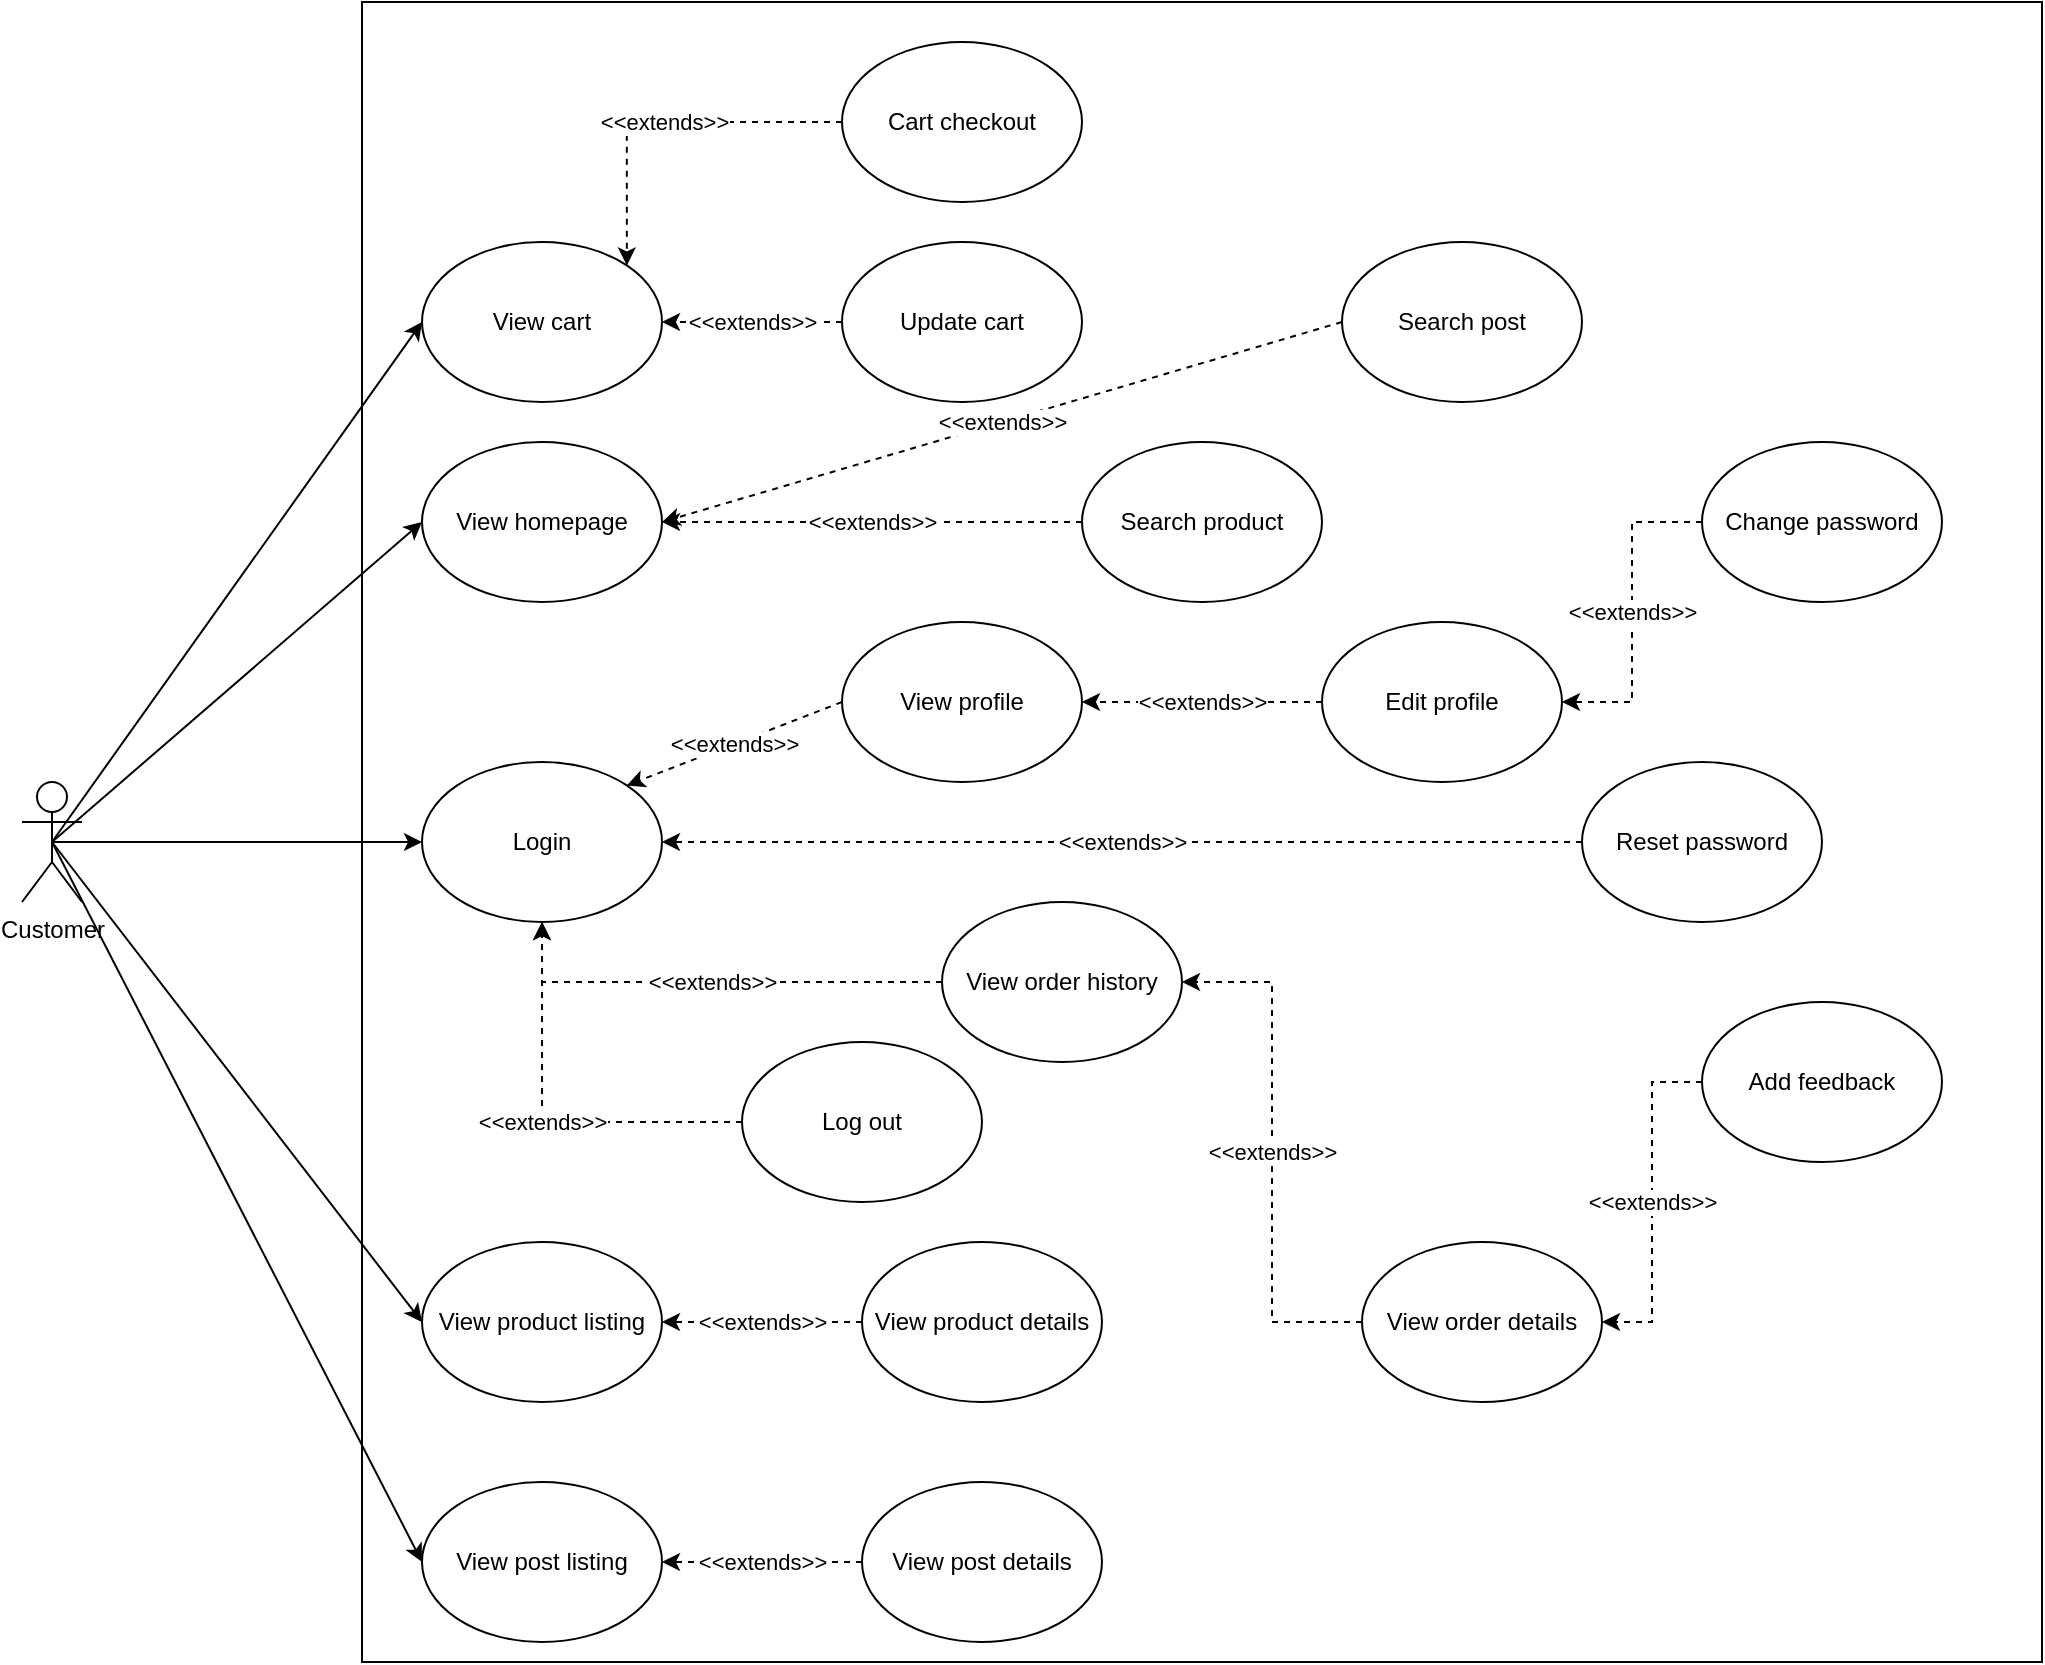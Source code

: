 <mxfile version="24.6.4" type="device">
  <diagram name="Page-1" id="A5c_ihRoQAysM6Tl_-E1">
    <mxGraphModel dx="1426" dy="763" grid="1" gridSize="10" guides="1" tooltips="1" connect="1" arrows="1" fold="1" page="1" pageScale="1" pageWidth="850" pageHeight="1100" math="0" shadow="0">
      <root>
        <mxCell id="0" />
        <mxCell id="1" parent="0" />
        <mxCell id="xiY2fmLyJnHz2PUhMzxY-1" value="" style="rounded=0;whiteSpace=wrap;html=1;" parent="1" vertex="1">
          <mxGeometry x="200" y="190" width="840" height="830" as="geometry" />
        </mxCell>
        <mxCell id="xiY2fmLyJnHz2PUhMzxY-2" style="edgeStyle=none;rounded=0;orthogonalLoop=1;jettySize=auto;html=1;exitX=0.5;exitY=0.5;exitDx=0;exitDy=0;exitPerimeter=0;entryX=0;entryY=0.5;entryDx=0;entryDy=0;" parent="1" source="xiY2fmLyJnHz2PUhMzxY-10" target="xiY2fmLyJnHz2PUhMzxY-17" edge="1">
          <mxGeometry relative="1" as="geometry" />
        </mxCell>
        <mxCell id="xiY2fmLyJnHz2PUhMzxY-3" value="&amp;lt;&amp;lt;extends&amp;gt;&amp;gt;" style="edgeStyle=none;rounded=0;orthogonalLoop=1;jettySize=auto;html=1;exitX=0;exitY=0.5;exitDx=0;exitDy=0;entryX=1;entryY=0;entryDx=0;entryDy=0;dashed=1;" parent="1" source="xiY2fmLyJnHz2PUhMzxY-39" target="xiY2fmLyJnHz2PUhMzxY-21" edge="1">
          <mxGeometry relative="1" as="geometry" />
        </mxCell>
        <mxCell id="xiY2fmLyJnHz2PUhMzxY-4" style="edgeStyle=none;rounded=0;orthogonalLoop=1;jettySize=auto;html=1;exitX=0.5;exitY=0.5;exitDx=0;exitDy=0;exitPerimeter=0;entryX=0;entryY=0.5;entryDx=0;entryDy=0;" parent="1" source="xiY2fmLyJnHz2PUhMzxY-10" target="xiY2fmLyJnHz2PUhMzxY-21" edge="1">
          <mxGeometry relative="1" as="geometry" />
        </mxCell>
        <mxCell id="xiY2fmLyJnHz2PUhMzxY-5" style="edgeStyle=none;rounded=0;orthogonalLoop=1;jettySize=auto;html=1;exitX=0.5;exitY=0.5;exitDx=0;exitDy=0;exitPerimeter=0;entryX=0;entryY=0.5;entryDx=0;entryDy=0;" parent="1" source="xiY2fmLyJnHz2PUhMzxY-10" target="xiY2fmLyJnHz2PUhMzxY-13" edge="1">
          <mxGeometry relative="1" as="geometry" />
        </mxCell>
        <mxCell id="xiY2fmLyJnHz2PUhMzxY-6" style="edgeStyle=none;rounded=0;orthogonalLoop=1;jettySize=auto;html=1;exitX=0.5;exitY=0.5;exitDx=0;exitDy=0;exitPerimeter=0;entryX=0;entryY=0.5;entryDx=0;entryDy=0;" parent="1" source="xiY2fmLyJnHz2PUhMzxY-10" target="xiY2fmLyJnHz2PUhMzxY-12" edge="1">
          <mxGeometry relative="1" as="geometry" />
        </mxCell>
        <mxCell id="xiY2fmLyJnHz2PUhMzxY-7" style="edgeStyle=none;rounded=0;orthogonalLoop=1;jettySize=auto;html=1;exitX=0.5;exitY=0.5;exitDx=0;exitDy=0;exitPerimeter=0;entryX=0;entryY=0.5;entryDx=0;entryDy=0;" parent="1" source="xiY2fmLyJnHz2PUhMzxY-10" target="xiY2fmLyJnHz2PUhMzxY-15" edge="1">
          <mxGeometry relative="1" as="geometry" />
        </mxCell>
        <mxCell id="xiY2fmLyJnHz2PUhMzxY-8" value="&amp;lt;&amp;lt;extends&amp;gt;&amp;gt;" style="edgeStyle=orthogonalEdgeStyle;rounded=0;orthogonalLoop=1;jettySize=auto;html=1;exitX=0;exitY=0.5;exitDx=0;exitDy=0;entryX=0.5;entryY=1;entryDx=0;entryDy=0;dashed=1;" parent="1" source="xiY2fmLyJnHz2PUhMzxY-19" target="xiY2fmLyJnHz2PUhMzxY-21" edge="1">
          <mxGeometry relative="1" as="geometry" />
        </mxCell>
        <mxCell id="xiY2fmLyJnHz2PUhMzxY-9" value="&amp;lt;&amp;lt;extends&amp;gt;&amp;gt;" style="edgeStyle=orthogonalEdgeStyle;rounded=0;orthogonalLoop=1;jettySize=auto;html=1;exitX=0;exitY=0.5;exitDx=0;exitDy=0;entryX=0.5;entryY=1;entryDx=0;entryDy=0;dashed=1;" parent="1" source="xiY2fmLyJnHz2PUhMzxY-34" target="xiY2fmLyJnHz2PUhMzxY-21" edge="1">
          <mxGeometry relative="1" as="geometry" />
        </mxCell>
        <mxCell id="xiY2fmLyJnHz2PUhMzxY-10" value="Customer" style="shape=umlActor;verticalLabelPosition=bottom;verticalAlign=top;html=1;outlineConnect=0;" parent="1" vertex="1">
          <mxGeometry x="30" y="580" width="30" height="60" as="geometry" />
        </mxCell>
        <mxCell id="xiY2fmLyJnHz2PUhMzxY-11" value="&amp;lt;&amp;lt;extends&amp;gt;&amp;gt;" style="edgeStyle=none;rounded=0;orthogonalLoop=1;jettySize=auto;html=1;dashed=1;entryX=1;entryY=0.5;entryDx=0;entryDy=0;" parent="1" source="xiY2fmLyJnHz2PUhMzxY-24" target="xiY2fmLyJnHz2PUhMzxY-12" edge="1">
          <mxGeometry x="0.004" relative="1" as="geometry">
            <mxPoint as="offset" />
          </mxGeometry>
        </mxCell>
        <mxCell id="xiY2fmLyJnHz2PUhMzxY-12" value="View product listing" style="ellipse;whiteSpace=wrap;html=1;" parent="1" vertex="1">
          <mxGeometry x="230" y="810" width="120" height="80" as="geometry" />
        </mxCell>
        <mxCell id="xiY2fmLyJnHz2PUhMzxY-13" value="View homepage" style="ellipse;whiteSpace=wrap;html=1;" parent="1" vertex="1">
          <mxGeometry x="230" y="410" width="120" height="80" as="geometry" />
        </mxCell>
        <mxCell id="xiY2fmLyJnHz2PUhMzxY-14" value="&amp;lt;&amp;lt;extends&amp;gt;&amp;gt;" style="edgeStyle=none;rounded=0;orthogonalLoop=1;jettySize=auto;html=1;exitX=0;exitY=0.5;exitDx=0;exitDy=0;entryX=1;entryY=0.5;entryDx=0;entryDy=0;dashed=1;" parent="1" source="xiY2fmLyJnHz2PUhMzxY-30" target="xiY2fmLyJnHz2PUhMzxY-15" edge="1">
          <mxGeometry relative="1" as="geometry" />
        </mxCell>
        <mxCell id="xiY2fmLyJnHz2PUhMzxY-15" value="View post listing" style="ellipse;whiteSpace=wrap;html=1;" parent="1" vertex="1">
          <mxGeometry x="230" y="930" width="120" height="80" as="geometry" />
        </mxCell>
        <mxCell id="xiY2fmLyJnHz2PUhMzxY-16" value="&amp;lt;&amp;lt;extends&amp;gt;&amp;gt;" style="edgeStyle=orthogonalEdgeStyle;rounded=0;orthogonalLoop=1;jettySize=auto;html=1;exitX=0;exitY=0.5;exitDx=0;exitDy=0;entryX=1;entryY=0.5;entryDx=0;entryDy=0;dashed=1;" parent="1" source="xiY2fmLyJnHz2PUhMzxY-28" target="xiY2fmLyJnHz2PUhMzxY-17" edge="1">
          <mxGeometry relative="1" as="geometry" />
        </mxCell>
        <mxCell id="xiY2fmLyJnHz2PUhMzxY-17" value="View cart" style="ellipse;whiteSpace=wrap;html=1;" parent="1" vertex="1">
          <mxGeometry x="230" y="310" width="120" height="80" as="geometry" />
        </mxCell>
        <mxCell id="xiY2fmLyJnHz2PUhMzxY-18" value="&amp;lt;&amp;lt;extends&amp;gt;&amp;gt;" style="edgeStyle=orthogonalEdgeStyle;rounded=0;orthogonalLoop=1;jettySize=auto;html=1;exitX=0;exitY=0.5;exitDx=0;exitDy=0;entryX=1;entryY=0.5;entryDx=0;entryDy=0;dashed=1;" parent="1" source="xiY2fmLyJnHz2PUhMzxY-32" target="xiY2fmLyJnHz2PUhMzxY-19" edge="1">
          <mxGeometry relative="1" as="geometry" />
        </mxCell>
        <mxCell id="xiY2fmLyJnHz2PUhMzxY-19" value="View order history" style="ellipse;whiteSpace=wrap;html=1;" parent="1" vertex="1">
          <mxGeometry x="490" y="640" width="120" height="80" as="geometry" />
        </mxCell>
        <mxCell id="xiY2fmLyJnHz2PUhMzxY-20" value="&amp;lt;&amp;lt;extends&amp;gt;&amp;gt;" style="rounded=0;orthogonalLoop=1;jettySize=auto;html=1;exitX=0;exitY=0.5;exitDx=0;exitDy=0;entryX=1;entryY=0.5;entryDx=0;entryDy=0;dashed=1;" parent="1" source="xiY2fmLyJnHz2PUhMzxY-26" target="xiY2fmLyJnHz2PUhMzxY-21" edge="1">
          <mxGeometry relative="1" as="geometry">
            <mxPoint as="offset" />
          </mxGeometry>
        </mxCell>
        <mxCell id="xiY2fmLyJnHz2PUhMzxY-21" value="Login" style="ellipse;whiteSpace=wrap;html=1;" parent="1" vertex="1">
          <mxGeometry x="230" y="570" width="120" height="80" as="geometry" />
        </mxCell>
        <mxCell id="xiY2fmLyJnHz2PUhMzxY-22" value="&amp;lt;&amp;lt;extends&amp;gt;&amp;gt;" style="edgeStyle=orthogonalEdgeStyle;rounded=0;orthogonalLoop=1;jettySize=auto;html=1;dashed=1;entryX=1;entryY=0.5;entryDx=0;entryDy=0;" parent="1" source="xiY2fmLyJnHz2PUhMzxY-25" target="xiY2fmLyJnHz2PUhMzxY-23" edge="1">
          <mxGeometry relative="1" as="geometry" />
        </mxCell>
        <mxCell id="xiY2fmLyJnHz2PUhMzxY-40" value="&amp;lt;&amp;lt;extends&amp;gt;&amp;gt;" style="edgeStyle=orthogonalEdgeStyle;rounded=0;orthogonalLoop=1;jettySize=auto;html=1;exitX=0;exitY=0.5;exitDx=0;exitDy=0;entryX=1;entryY=0.5;entryDx=0;entryDy=0;dashed=1;" parent="1" source="xiY2fmLyJnHz2PUhMzxY-23" target="xiY2fmLyJnHz2PUhMzxY-39" edge="1">
          <mxGeometry relative="1" as="geometry" />
        </mxCell>
        <mxCell id="xiY2fmLyJnHz2PUhMzxY-23" value="Edit profile" style="ellipse;whiteSpace=wrap;html=1;" parent="1" vertex="1">
          <mxGeometry x="680" y="500" width="120" height="80" as="geometry" />
        </mxCell>
        <mxCell id="xiY2fmLyJnHz2PUhMzxY-24" value="View product details" style="ellipse;whiteSpace=wrap;html=1;" parent="1" vertex="1">
          <mxGeometry x="450" y="810" width="120" height="80" as="geometry" />
        </mxCell>
        <mxCell id="xiY2fmLyJnHz2PUhMzxY-25" value="Change password" style="ellipse;whiteSpace=wrap;html=1;" parent="1" vertex="1">
          <mxGeometry x="870" y="410" width="120" height="80" as="geometry" />
        </mxCell>
        <mxCell id="xiY2fmLyJnHz2PUhMzxY-26" value="Reset password" style="ellipse;whiteSpace=wrap;html=1;" parent="1" vertex="1">
          <mxGeometry x="810" y="570" width="120" height="80" as="geometry" />
        </mxCell>
        <mxCell id="xiY2fmLyJnHz2PUhMzxY-27" value="&amp;lt;&amp;lt;extends&amp;gt;&amp;gt;" style="edgeStyle=orthogonalEdgeStyle;rounded=0;orthogonalLoop=1;jettySize=auto;html=1;exitX=0;exitY=0.5;exitDx=0;exitDy=0;entryX=1;entryY=0;entryDx=0;entryDy=0;dashed=1;" parent="1" source="xiY2fmLyJnHz2PUhMzxY-29" target="xiY2fmLyJnHz2PUhMzxY-17" edge="1">
          <mxGeometry relative="1" as="geometry" />
        </mxCell>
        <mxCell id="xiY2fmLyJnHz2PUhMzxY-28" value="Update cart" style="ellipse;whiteSpace=wrap;html=1;" parent="1" vertex="1">
          <mxGeometry x="440" y="310" width="120" height="80" as="geometry" />
        </mxCell>
        <mxCell id="xiY2fmLyJnHz2PUhMzxY-29" value="Cart checkout" style="ellipse;whiteSpace=wrap;html=1;" parent="1" vertex="1">
          <mxGeometry x="440" y="210" width="120" height="80" as="geometry" />
        </mxCell>
        <mxCell id="xiY2fmLyJnHz2PUhMzxY-30" value="View post details" style="ellipse;whiteSpace=wrap;html=1;" parent="1" vertex="1">
          <mxGeometry x="450" y="930" width="120" height="80" as="geometry" />
        </mxCell>
        <mxCell id="xiY2fmLyJnHz2PUhMzxY-31" value="&amp;lt;&amp;lt;extends&amp;gt;&amp;gt;" style="edgeStyle=orthogonalEdgeStyle;rounded=0;orthogonalLoop=1;jettySize=auto;html=1;exitX=0;exitY=0.5;exitDx=0;exitDy=0;entryX=1;entryY=0.5;entryDx=0;entryDy=0;dashed=1;" parent="1" source="xiY2fmLyJnHz2PUhMzxY-33" target="xiY2fmLyJnHz2PUhMzxY-32" edge="1">
          <mxGeometry relative="1" as="geometry" />
        </mxCell>
        <mxCell id="xiY2fmLyJnHz2PUhMzxY-32" value="View order details" style="ellipse;whiteSpace=wrap;html=1;" parent="1" vertex="1">
          <mxGeometry x="700" y="810" width="120" height="80" as="geometry" />
        </mxCell>
        <mxCell id="xiY2fmLyJnHz2PUhMzxY-33" value="Add feedback" style="ellipse;whiteSpace=wrap;html=1;" parent="1" vertex="1">
          <mxGeometry x="870" y="690" width="120" height="80" as="geometry" />
        </mxCell>
        <mxCell id="xiY2fmLyJnHz2PUhMzxY-34" value="Log out" style="ellipse;whiteSpace=wrap;html=1;" parent="1" vertex="1">
          <mxGeometry x="390" y="710" width="120" height="80" as="geometry" />
        </mxCell>
        <mxCell id="xiY2fmLyJnHz2PUhMzxY-35" value="&amp;lt;&amp;lt;extends&amp;gt;&amp;gt;" style="rounded=0;orthogonalLoop=1;jettySize=auto;html=1;exitX=0;exitY=0.5;exitDx=0;exitDy=0;entryX=1;entryY=0.5;entryDx=0;entryDy=0;dashed=1;" parent="1" source="xiY2fmLyJnHz2PUhMzxY-36" target="xiY2fmLyJnHz2PUhMzxY-13" edge="1">
          <mxGeometry x="0.002" relative="1" as="geometry">
            <mxPoint as="offset" />
          </mxGeometry>
        </mxCell>
        <mxCell id="xiY2fmLyJnHz2PUhMzxY-36" value="Search post" style="ellipse;whiteSpace=wrap;html=1;" parent="1" vertex="1">
          <mxGeometry x="690" y="310" width="120" height="80" as="geometry" />
        </mxCell>
        <mxCell id="xiY2fmLyJnHz2PUhMzxY-37" value="&amp;lt;&amp;lt;extends&amp;gt;&amp;gt;" style="edgeStyle=none;rounded=0;orthogonalLoop=1;jettySize=auto;html=1;exitX=0;exitY=0.5;exitDx=0;exitDy=0;entryX=1;entryY=0.5;entryDx=0;entryDy=0;dashed=1;" parent="1" source="xiY2fmLyJnHz2PUhMzxY-38" target="xiY2fmLyJnHz2PUhMzxY-13" edge="1">
          <mxGeometry relative="1" as="geometry" />
        </mxCell>
        <mxCell id="xiY2fmLyJnHz2PUhMzxY-38" value="Search product" style="ellipse;whiteSpace=wrap;html=1;" parent="1" vertex="1">
          <mxGeometry x="560" y="410" width="120" height="80" as="geometry" />
        </mxCell>
        <mxCell id="xiY2fmLyJnHz2PUhMzxY-39" value="View profile" style="ellipse;whiteSpace=wrap;html=1;" parent="1" vertex="1">
          <mxGeometry x="440" y="500" width="120" height="80" as="geometry" />
        </mxCell>
      </root>
    </mxGraphModel>
  </diagram>
</mxfile>

